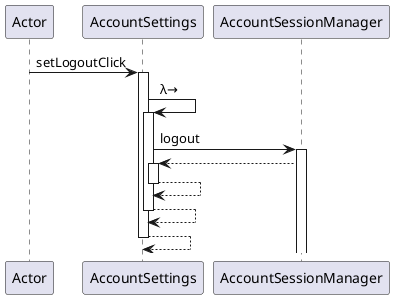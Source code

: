 @startuml
participant Actor
Actor -> AccountSettings : setLogoutClick
activate AccountSettings
AccountSettings -> AccountSettings : λ→
activate AccountSettings
AccountSettings -> AccountSessionManager : logout
activate AccountSessionManager
AccountSessionManager --> AccountSettings
activate AccountSettings
AccountSettings --> AccountSettings
deactivate AccountSettings
AccountSettings --> AccountSettings
deactivate AccountSettings
return
@enduml
